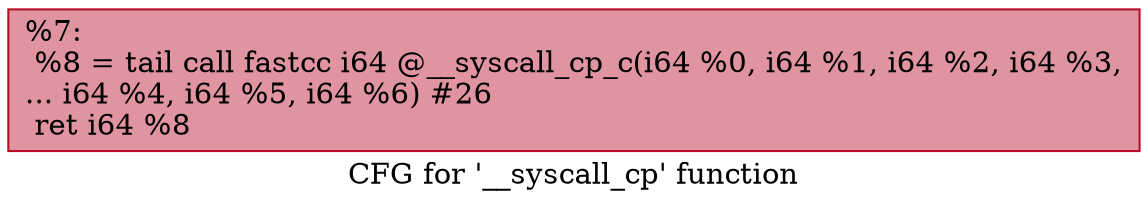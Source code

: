 digraph "CFG for '__syscall_cp' function" {
	label="CFG for '__syscall_cp' function";

	Node0x15adff0 [shape=record,color="#b70d28ff", style=filled, fillcolor="#b70d2870",label="{%7:\l  %8 = tail call fastcc i64 @__syscall_cp_c(i64 %0, i64 %1, i64 %2, i64 %3,\l... i64 %4, i64 %5, i64 %6) #26\l  ret i64 %8\l}"];
}
